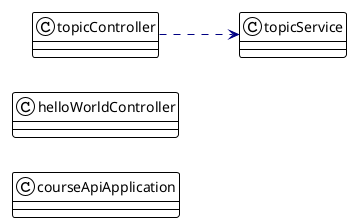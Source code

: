 @startuml

!theme plain
left to right direction
skinparam linetype ortho

class courseApiApplication
class helloWorldController
class topicController
class topicService

topicController       -[#000082,dashed]->  topicService         
@enduml
